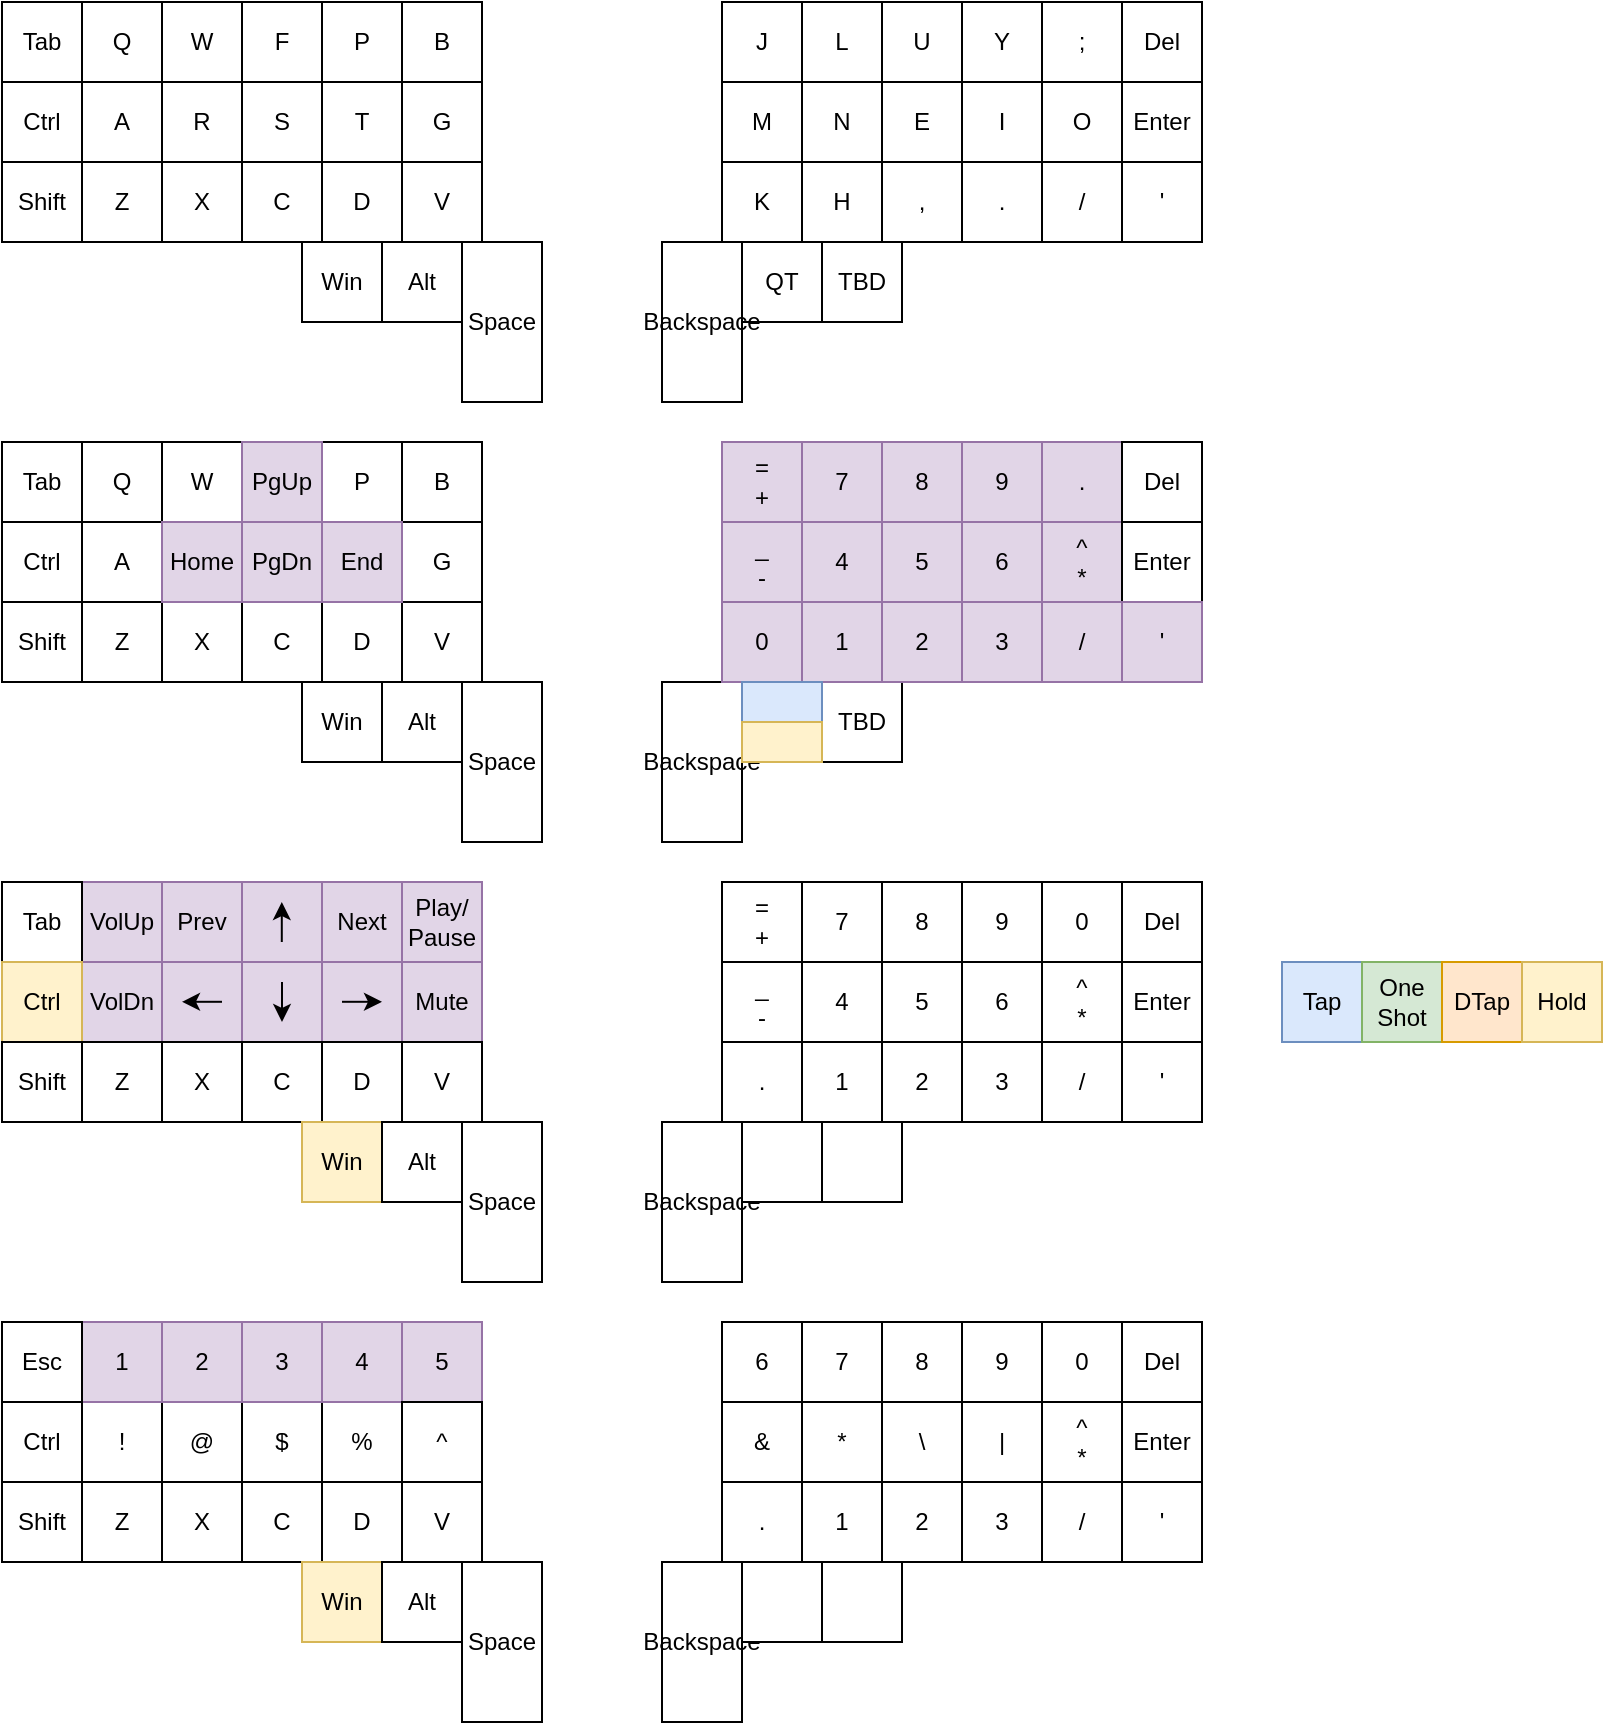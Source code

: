 <mxfile version="22.0.2" type="device">
  <diagram name="第 1 页" id="3o7jmAqb7XPGnIdXW2B9">
    <mxGraphModel dx="986" dy="598" grid="1" gridSize="10" guides="1" tooltips="1" connect="1" arrows="1" fold="1" page="1" pageScale="1" pageWidth="827" pageHeight="1169" math="0" shadow="0">
      <root>
        <mxCell id="0" />
        <mxCell id="1" parent="0" />
        <mxCell id="wLXGLyostEBDccpKSfzg-116" value="" style="rounded=0;whiteSpace=wrap;html=1;fillColor=#e1d5e7;strokeColor=#9673a6;" vertex="1" parent="1">
          <mxGeometry x="160" y="840" width="40" height="40" as="geometry" />
        </mxCell>
        <mxCell id="wLXGLyostEBDccpKSfzg-112" value="" style="rounded=0;whiteSpace=wrap;html=1;fillColor=#e1d5e7;strokeColor=#9673a6;" vertex="1" parent="1">
          <mxGeometry x="200" y="840" width="40" height="40" as="geometry" />
        </mxCell>
        <mxCell id="wLXGLyostEBDccpKSfzg-1" value="W" style="rounded=0;whiteSpace=wrap;html=1;" vertex="1" parent="1">
          <mxGeometry x="160" y="360" width="40" height="40" as="geometry" />
        </mxCell>
        <mxCell id="wLXGLyostEBDccpKSfzg-2" value="F" style="rounded=0;whiteSpace=wrap;html=1;" vertex="1" parent="1">
          <mxGeometry x="200" y="360" width="40" height="40" as="geometry" />
        </mxCell>
        <mxCell id="wLXGLyostEBDccpKSfzg-3" value="P" style="rounded=0;whiteSpace=wrap;html=1;" vertex="1" parent="1">
          <mxGeometry x="240" y="360" width="40" height="40" as="geometry" />
        </mxCell>
        <mxCell id="wLXGLyostEBDccpKSfzg-4" value="B" style="rounded=0;whiteSpace=wrap;html=1;" vertex="1" parent="1">
          <mxGeometry x="280" y="360" width="40" height="40" as="geometry" />
        </mxCell>
        <mxCell id="wLXGLyostEBDccpKSfzg-7" value="R" style="rounded=0;whiteSpace=wrap;html=1;" vertex="1" parent="1">
          <mxGeometry x="160" y="400" width="40" height="40" as="geometry" />
        </mxCell>
        <mxCell id="wLXGLyostEBDccpKSfzg-8" value="S" style="rounded=0;whiteSpace=wrap;html=1;" vertex="1" parent="1">
          <mxGeometry x="200" y="400" width="40" height="40" as="geometry" />
        </mxCell>
        <mxCell id="wLXGLyostEBDccpKSfzg-9" value="T" style="rounded=0;whiteSpace=wrap;html=1;" vertex="1" parent="1">
          <mxGeometry x="240" y="400" width="40" height="40" as="geometry" />
        </mxCell>
        <mxCell id="wLXGLyostEBDccpKSfzg-10" value="G" style="rounded=0;whiteSpace=wrap;html=1;" vertex="1" parent="1">
          <mxGeometry x="280" y="400" width="40" height="40" as="geometry" />
        </mxCell>
        <mxCell id="wLXGLyostEBDccpKSfzg-11" value="X" style="rounded=0;whiteSpace=wrap;html=1;" vertex="1" parent="1">
          <mxGeometry x="160" y="440" width="40" height="40" as="geometry" />
        </mxCell>
        <mxCell id="wLXGLyostEBDccpKSfzg-12" value="C" style="rounded=0;whiteSpace=wrap;html=1;" vertex="1" parent="1">
          <mxGeometry x="200" y="440" width="40" height="40" as="geometry" />
        </mxCell>
        <mxCell id="wLXGLyostEBDccpKSfzg-13" value="D" style="rounded=0;whiteSpace=wrap;html=1;" vertex="1" parent="1">
          <mxGeometry x="240" y="440" width="40" height="40" as="geometry" />
        </mxCell>
        <mxCell id="wLXGLyostEBDccpKSfzg-14" value="V" style="rounded=0;whiteSpace=wrap;html=1;" vertex="1" parent="1">
          <mxGeometry x="280" y="440" width="40" height="40" as="geometry" />
        </mxCell>
        <mxCell id="wLXGLyostEBDccpKSfzg-15" value="Win" style="rounded=0;whiteSpace=wrap;html=1;" vertex="1" parent="1">
          <mxGeometry x="230" y="480" width="40" height="40" as="geometry" />
        </mxCell>
        <mxCell id="wLXGLyostEBDccpKSfzg-16" value="Alt" style="rounded=0;whiteSpace=wrap;html=1;" vertex="1" parent="1">
          <mxGeometry x="270" y="480" width="40" height="40" as="geometry" />
        </mxCell>
        <mxCell id="wLXGLyostEBDccpKSfzg-17" value="Space" style="rounded=0;whiteSpace=wrap;html=1;" vertex="1" parent="1">
          <mxGeometry x="310" y="480" width="40" height="80" as="geometry" />
        </mxCell>
        <mxCell id="wLXGLyostEBDccpKSfzg-42" value="J" style="rounded=0;whiteSpace=wrap;html=1;" vertex="1" parent="1">
          <mxGeometry x="440" y="360" width="40" height="40" as="geometry" />
        </mxCell>
        <mxCell id="wLXGLyostEBDccpKSfzg-43" value="L" style="rounded=0;whiteSpace=wrap;html=1;" vertex="1" parent="1">
          <mxGeometry x="480" y="360" width="40" height="40" as="geometry" />
        </mxCell>
        <mxCell id="wLXGLyostEBDccpKSfzg-44" value="U" style="rounded=0;whiteSpace=wrap;html=1;" vertex="1" parent="1">
          <mxGeometry x="520" y="360" width="40" height="40" as="geometry" />
        </mxCell>
        <mxCell id="wLXGLyostEBDccpKSfzg-45" value="Y" style="rounded=0;whiteSpace=wrap;html=1;" vertex="1" parent="1">
          <mxGeometry x="560" y="360" width="40" height="40" as="geometry" />
        </mxCell>
        <mxCell id="wLXGLyostEBDccpKSfzg-46" value="M" style="rounded=0;whiteSpace=wrap;html=1;" vertex="1" parent="1">
          <mxGeometry x="440" y="400" width="40" height="40" as="geometry" />
        </mxCell>
        <mxCell id="wLXGLyostEBDccpKSfzg-47" value="N" style="rounded=0;whiteSpace=wrap;html=1;" vertex="1" parent="1">
          <mxGeometry x="480" y="400" width="40" height="40" as="geometry" />
        </mxCell>
        <mxCell id="wLXGLyostEBDccpKSfzg-48" value="E" style="rounded=0;whiteSpace=wrap;html=1;" vertex="1" parent="1">
          <mxGeometry x="520" y="400" width="40" height="40" as="geometry" />
        </mxCell>
        <mxCell id="wLXGLyostEBDccpKSfzg-49" value="I" style="rounded=0;whiteSpace=wrap;html=1;" vertex="1" parent="1">
          <mxGeometry x="560" y="400" width="40" height="40" as="geometry" />
        </mxCell>
        <mxCell id="wLXGLyostEBDccpKSfzg-50" value="K" style="rounded=0;whiteSpace=wrap;html=1;" vertex="1" parent="1">
          <mxGeometry x="440" y="440" width="40" height="40" as="geometry" />
        </mxCell>
        <mxCell id="wLXGLyostEBDccpKSfzg-51" value="H" style="rounded=0;whiteSpace=wrap;html=1;" vertex="1" parent="1">
          <mxGeometry x="480" y="440" width="40" height="40" as="geometry" />
        </mxCell>
        <mxCell id="wLXGLyostEBDccpKSfzg-52" value="," style="rounded=0;whiteSpace=wrap;html=1;" vertex="1" parent="1">
          <mxGeometry x="520" y="440" width="40" height="40" as="geometry" />
        </mxCell>
        <mxCell id="wLXGLyostEBDccpKSfzg-53" value="." style="rounded=0;whiteSpace=wrap;html=1;" vertex="1" parent="1">
          <mxGeometry x="560" y="440" width="40" height="40" as="geometry" />
        </mxCell>
        <mxCell id="wLXGLyostEBDccpKSfzg-54" value="QT" style="rounded=0;whiteSpace=wrap;html=1;" vertex="1" parent="1">
          <mxGeometry x="450" y="480" width="40" height="40" as="geometry" />
        </mxCell>
        <mxCell id="wLXGLyostEBDccpKSfzg-55" value="TBD" style="rounded=0;whiteSpace=wrap;html=1;" vertex="1" parent="1">
          <mxGeometry x="490" y="480" width="40" height="40" as="geometry" />
        </mxCell>
        <mxCell id="wLXGLyostEBDccpKSfzg-56" value="Backspace" style="rounded=0;whiteSpace=wrap;html=1;" vertex="1" parent="1">
          <mxGeometry x="410" y="480" width="40" height="80" as="geometry" />
        </mxCell>
        <mxCell id="wLXGLyostEBDccpKSfzg-57" value="Tab" style="rounded=0;whiteSpace=wrap;html=1;" vertex="1" parent="1">
          <mxGeometry x="80" y="360" width="40" height="40" as="geometry" />
        </mxCell>
        <mxCell id="wLXGLyostEBDccpKSfzg-58" value="Q" style="rounded=0;whiteSpace=wrap;html=1;" vertex="1" parent="1">
          <mxGeometry x="120" y="360" width="40" height="40" as="geometry" />
        </mxCell>
        <mxCell id="wLXGLyostEBDccpKSfzg-59" value="Ctrl" style="rounded=0;whiteSpace=wrap;html=1;" vertex="1" parent="1">
          <mxGeometry x="80" y="400" width="40" height="40" as="geometry" />
        </mxCell>
        <mxCell id="wLXGLyostEBDccpKSfzg-60" value="A" style="rounded=0;whiteSpace=wrap;html=1;" vertex="1" parent="1">
          <mxGeometry x="120" y="400" width="40" height="40" as="geometry" />
        </mxCell>
        <mxCell id="wLXGLyostEBDccpKSfzg-61" value="Shift" style="rounded=0;whiteSpace=wrap;html=1;" vertex="1" parent="1">
          <mxGeometry x="80" y="440" width="40" height="40" as="geometry" />
        </mxCell>
        <mxCell id="wLXGLyostEBDccpKSfzg-62" value="Z" style="rounded=0;whiteSpace=wrap;html=1;" vertex="1" parent="1">
          <mxGeometry x="120" y="440" width="40" height="40" as="geometry" />
        </mxCell>
        <mxCell id="wLXGLyostEBDccpKSfzg-63" value=";" style="rounded=0;whiteSpace=wrap;html=1;" vertex="1" parent="1">
          <mxGeometry x="600" y="360" width="40" height="40" as="geometry" />
        </mxCell>
        <mxCell id="wLXGLyostEBDccpKSfzg-64" value="Del" style="rounded=0;whiteSpace=wrap;html=1;" vertex="1" parent="1">
          <mxGeometry x="640" y="360" width="40" height="40" as="geometry" />
        </mxCell>
        <mxCell id="wLXGLyostEBDccpKSfzg-65" value="O" style="rounded=0;whiteSpace=wrap;html=1;" vertex="1" parent="1">
          <mxGeometry x="600" y="400" width="40" height="40" as="geometry" />
        </mxCell>
        <mxCell id="wLXGLyostEBDccpKSfzg-66" value="Enter" style="rounded=0;whiteSpace=wrap;html=1;" vertex="1" parent="1">
          <mxGeometry x="640" y="400" width="40" height="40" as="geometry" />
        </mxCell>
        <mxCell id="wLXGLyostEBDccpKSfzg-67" value="/" style="rounded=0;whiteSpace=wrap;html=1;" vertex="1" parent="1">
          <mxGeometry x="600" y="440" width="40" height="40" as="geometry" />
        </mxCell>
        <mxCell id="wLXGLyostEBDccpKSfzg-68" value="&#39;" style="rounded=0;whiteSpace=wrap;html=1;" vertex="1" parent="1">
          <mxGeometry x="640" y="440" width="40" height="40" as="geometry" />
        </mxCell>
        <mxCell id="wLXGLyostEBDccpKSfzg-69" value="W" style="rounded=0;whiteSpace=wrap;html=1;" vertex="1" parent="1">
          <mxGeometry x="160" y="580" width="40" height="40" as="geometry" />
        </mxCell>
        <mxCell id="wLXGLyostEBDccpKSfzg-70" value="A" style="rounded=0;whiteSpace=wrap;html=1;" vertex="1" parent="1">
          <mxGeometry x="120" y="620" width="40" height="40" as="geometry" />
        </mxCell>
        <mxCell id="wLXGLyostEBDccpKSfzg-71" value="P" style="rounded=0;whiteSpace=wrap;html=1;" vertex="1" parent="1">
          <mxGeometry x="240" y="580" width="40" height="40" as="geometry" />
        </mxCell>
        <mxCell id="wLXGLyostEBDccpKSfzg-72" value="B" style="rounded=0;whiteSpace=wrap;html=1;" vertex="1" parent="1">
          <mxGeometry x="280" y="580" width="40" height="40" as="geometry" />
        </mxCell>
        <mxCell id="wLXGLyostEBDccpKSfzg-74" value="" style="rounded=0;whiteSpace=wrap;html=1;fillColor=#e1d5e7;strokeColor=#9673a6;" vertex="1" parent="1">
          <mxGeometry x="200" y="800" width="40" height="40" as="geometry" />
        </mxCell>
        <mxCell id="wLXGLyostEBDccpKSfzg-75" value="" style="rounded=0;whiteSpace=wrap;html=1;fillColor=#e1d5e7;strokeColor=#9673a6;" vertex="1" parent="1">
          <mxGeometry x="240" y="840" width="40" height="40" as="geometry" />
        </mxCell>
        <mxCell id="wLXGLyostEBDccpKSfzg-76" value="G" style="rounded=0;whiteSpace=wrap;html=1;" vertex="1" parent="1">
          <mxGeometry x="280" y="620" width="40" height="40" as="geometry" />
        </mxCell>
        <mxCell id="wLXGLyostEBDccpKSfzg-77" value="X" style="rounded=0;whiteSpace=wrap;html=1;" vertex="1" parent="1">
          <mxGeometry x="160" y="660" width="40" height="40" as="geometry" />
        </mxCell>
        <mxCell id="wLXGLyostEBDccpKSfzg-78" value="C" style="rounded=0;whiteSpace=wrap;html=1;" vertex="1" parent="1">
          <mxGeometry x="200" y="660" width="40" height="40" as="geometry" />
        </mxCell>
        <mxCell id="wLXGLyostEBDccpKSfzg-79" value="D" style="rounded=0;whiteSpace=wrap;html=1;" vertex="1" parent="1">
          <mxGeometry x="240" y="660" width="40" height="40" as="geometry" />
        </mxCell>
        <mxCell id="wLXGLyostEBDccpKSfzg-80" value="V" style="rounded=0;whiteSpace=wrap;html=1;" vertex="1" parent="1">
          <mxGeometry x="280" y="660" width="40" height="40" as="geometry" />
        </mxCell>
        <mxCell id="wLXGLyostEBDccpKSfzg-81" value="Win" style="rounded=0;whiteSpace=wrap;html=1;" vertex="1" parent="1">
          <mxGeometry x="230" y="700" width="40" height="40" as="geometry" />
        </mxCell>
        <mxCell id="wLXGLyostEBDccpKSfzg-82" value="Alt" style="rounded=0;whiteSpace=wrap;html=1;" vertex="1" parent="1">
          <mxGeometry x="270" y="700" width="40" height="40" as="geometry" />
        </mxCell>
        <mxCell id="wLXGLyostEBDccpKSfzg-83" value="Space" style="rounded=0;whiteSpace=wrap;html=1;" vertex="1" parent="1">
          <mxGeometry x="310" y="700" width="40" height="80" as="geometry" />
        </mxCell>
        <mxCell id="wLXGLyostEBDccpKSfzg-87" value="=&lt;br&gt;+" style="rounded=0;whiteSpace=wrap;html=1;fillColor=#e1d5e7;strokeColor=#9673a6;" vertex="1" parent="1">
          <mxGeometry x="440" y="580" width="40" height="40" as="geometry" />
        </mxCell>
        <mxCell id="wLXGLyostEBDccpKSfzg-91" value="_&lt;br&gt;-" style="rounded=0;whiteSpace=wrap;html=1;fillColor=#e1d5e7;strokeColor=#9673a6;" vertex="1" parent="1">
          <mxGeometry x="440" y="620" width="40" height="40" as="geometry" />
        </mxCell>
        <mxCell id="wLXGLyostEBDccpKSfzg-95" value="." style="rounded=0;whiteSpace=wrap;html=1;fillColor=#e1d5e7;strokeColor=#9673a6;" vertex="1" parent="1">
          <mxGeometry x="600" y="580" width="40" height="40" as="geometry" />
        </mxCell>
        <mxCell id="wLXGLyostEBDccpKSfzg-97" value="TBD" style="rounded=0;whiteSpace=wrap;html=1;" vertex="1" parent="1">
          <mxGeometry x="490" y="700" width="40" height="40" as="geometry" />
        </mxCell>
        <mxCell id="wLXGLyostEBDccpKSfzg-98" value="Backspace" style="rounded=0;whiteSpace=wrap;html=1;" vertex="1" parent="1">
          <mxGeometry x="410" y="700" width="40" height="80" as="geometry" />
        </mxCell>
        <mxCell id="wLXGLyostEBDccpKSfzg-99" value="Tab" style="rounded=0;whiteSpace=wrap;html=1;" vertex="1" parent="1">
          <mxGeometry x="80" y="580" width="40" height="40" as="geometry" />
        </mxCell>
        <mxCell id="wLXGLyostEBDccpKSfzg-100" value="Q" style="rounded=0;whiteSpace=wrap;html=1;" vertex="1" parent="1">
          <mxGeometry x="120" y="580" width="40" height="40" as="geometry" />
        </mxCell>
        <mxCell id="wLXGLyostEBDccpKSfzg-101" value="Ctrl" style="rounded=0;whiteSpace=wrap;html=1;" vertex="1" parent="1">
          <mxGeometry x="80" y="620" width="40" height="40" as="geometry" />
        </mxCell>
        <mxCell id="wLXGLyostEBDccpKSfzg-103" value="Shift" style="rounded=0;whiteSpace=wrap;html=1;" vertex="1" parent="1">
          <mxGeometry x="80" y="660" width="40" height="40" as="geometry" />
        </mxCell>
        <mxCell id="wLXGLyostEBDccpKSfzg-104" value="Z" style="rounded=0;whiteSpace=wrap;html=1;" vertex="1" parent="1">
          <mxGeometry x="120" y="660" width="40" height="40" as="geometry" />
        </mxCell>
        <mxCell id="wLXGLyostEBDccpKSfzg-105" value="0" style="rounded=0;whiteSpace=wrap;html=1;fillColor=#e1d5e7;strokeColor=#9673a6;" vertex="1" parent="1">
          <mxGeometry x="440" y="660" width="40" height="40" as="geometry" />
        </mxCell>
        <mxCell id="wLXGLyostEBDccpKSfzg-106" value="Del" style="rounded=0;whiteSpace=wrap;html=1;" vertex="1" parent="1">
          <mxGeometry x="640" y="580" width="40" height="40" as="geometry" />
        </mxCell>
        <mxCell id="wLXGLyostEBDccpKSfzg-107" value="^&lt;br&gt;*" style="rounded=0;whiteSpace=wrap;html=1;fillColor=#e1d5e7;strokeColor=#9673a6;" vertex="1" parent="1">
          <mxGeometry x="600" y="620" width="40" height="40" as="geometry" />
        </mxCell>
        <mxCell id="wLXGLyostEBDccpKSfzg-108" value="Enter" style="rounded=0;whiteSpace=wrap;html=1;" vertex="1" parent="1">
          <mxGeometry x="640" y="620" width="40" height="40" as="geometry" />
        </mxCell>
        <mxCell id="wLXGLyostEBDccpKSfzg-109" value="/" style="rounded=0;whiteSpace=wrap;html=1;fillColor=#e1d5e7;strokeColor=#9673a6;" vertex="1" parent="1">
          <mxGeometry x="600" y="660" width="40" height="40" as="geometry" />
        </mxCell>
        <mxCell id="wLXGLyostEBDccpKSfzg-110" value="&#39;" style="rounded=0;whiteSpace=wrap;html=1;fillColor=#e1d5e7;strokeColor=#9673a6;" vertex="1" parent="1">
          <mxGeometry x="640" y="660" width="40" height="40" as="geometry" />
        </mxCell>
        <mxCell id="wLXGLyostEBDccpKSfzg-111" value="" style="endArrow=classic;html=1;rounded=0;" edge="1" parent="1">
          <mxGeometry width="50" height="50" relative="1" as="geometry">
            <mxPoint x="220" y="850" as="sourcePoint" />
            <mxPoint x="220" y="870" as="targetPoint" />
          </mxGeometry>
        </mxCell>
        <mxCell id="wLXGLyostEBDccpKSfzg-113" value="" style="endArrow=classic;html=1;rounded=0;" edge="1" parent="1">
          <mxGeometry width="50" height="50" relative="1" as="geometry">
            <mxPoint x="219.9" y="830" as="sourcePoint" />
            <mxPoint x="219.9" y="810" as="targetPoint" />
          </mxGeometry>
        </mxCell>
        <mxCell id="wLXGLyostEBDccpKSfzg-115" value="" style="endArrow=classic;html=1;rounded=0;" edge="1" parent="1">
          <mxGeometry width="50" height="50" relative="1" as="geometry">
            <mxPoint x="250" y="859.9" as="sourcePoint" />
            <mxPoint x="270" y="859.9" as="targetPoint" />
          </mxGeometry>
        </mxCell>
        <mxCell id="wLXGLyostEBDccpKSfzg-117" value="" style="endArrow=classic;html=1;rounded=0;" edge="1" parent="1">
          <mxGeometry width="50" height="50" relative="1" as="geometry">
            <mxPoint x="190" y="859.9" as="sourcePoint" />
            <mxPoint x="170" y="859.9" as="targetPoint" />
          </mxGeometry>
        </mxCell>
        <mxCell id="wLXGLyostEBDccpKSfzg-118" value="Home" style="rounded=0;whiteSpace=wrap;html=1;fillColor=#e1d5e7;strokeColor=#9673a6;" vertex="1" parent="1">
          <mxGeometry x="160" y="620" width="40" height="40" as="geometry" />
        </mxCell>
        <mxCell id="wLXGLyostEBDccpKSfzg-119" value="PgDn" style="rounded=0;whiteSpace=wrap;html=1;fillColor=#e1d5e7;strokeColor=#9673a6;" vertex="1" parent="1">
          <mxGeometry x="200" y="620" width="40" height="40" as="geometry" />
        </mxCell>
        <mxCell id="wLXGLyostEBDccpKSfzg-120" value="PgUp" style="rounded=0;whiteSpace=wrap;html=1;fillColor=#e1d5e7;strokeColor=#9673a6;" vertex="1" parent="1">
          <mxGeometry x="200" y="580" width="40" height="40" as="geometry" />
        </mxCell>
        <mxCell id="wLXGLyostEBDccpKSfzg-121" value="End" style="rounded=0;whiteSpace=wrap;html=1;fillColor=#e1d5e7;strokeColor=#9673a6;" vertex="1" parent="1">
          <mxGeometry x="240" y="620" width="40" height="40" as="geometry" />
        </mxCell>
        <mxCell id="wLXGLyostEBDccpKSfzg-122" value="Prev" style="rounded=0;whiteSpace=wrap;html=1;fillColor=#e1d5e7;strokeColor=#9673a6;" vertex="1" parent="1">
          <mxGeometry x="160" y="800" width="40" height="40" as="geometry" />
        </mxCell>
        <mxCell id="wLXGLyostEBDccpKSfzg-123" value="VolDn" style="rounded=0;whiteSpace=wrap;html=1;fillColor=#e1d5e7;strokeColor=#9673a6;" vertex="1" parent="1">
          <mxGeometry x="120" y="840" width="40" height="40" as="geometry" />
        </mxCell>
        <mxCell id="wLXGLyostEBDccpKSfzg-124" value="VolUp" style="rounded=0;whiteSpace=wrap;html=1;fillColor=#e1d5e7;strokeColor=#9673a6;" vertex="1" parent="1">
          <mxGeometry x="120" y="800" width="40" height="40" as="geometry" />
        </mxCell>
        <mxCell id="wLXGLyostEBDccpKSfzg-125" value="Next" style="rounded=0;whiteSpace=wrap;html=1;fillColor=#e1d5e7;strokeColor=#9673a6;" vertex="1" parent="1">
          <mxGeometry x="240" y="800" width="40" height="40" as="geometry" />
        </mxCell>
        <mxCell id="wLXGLyostEBDccpKSfzg-126" value="7" style="rounded=0;whiteSpace=wrap;html=1;fillColor=#e1d5e7;strokeColor=#9673a6;" vertex="1" parent="1">
          <mxGeometry x="480" y="580" width="40" height="40" as="geometry" />
        </mxCell>
        <mxCell id="wLXGLyostEBDccpKSfzg-127" value="8" style="rounded=0;whiteSpace=wrap;html=1;fillColor=#e1d5e7;strokeColor=#9673a6;" vertex="1" parent="1">
          <mxGeometry x="520" y="580" width="40" height="40" as="geometry" />
        </mxCell>
        <mxCell id="wLXGLyostEBDccpKSfzg-128" value="9" style="rounded=0;whiteSpace=wrap;html=1;fillColor=#e1d5e7;strokeColor=#9673a6;" vertex="1" parent="1">
          <mxGeometry x="560" y="580" width="40" height="40" as="geometry" />
        </mxCell>
        <mxCell id="wLXGLyostEBDccpKSfzg-129" value="4" style="rounded=0;whiteSpace=wrap;html=1;fillColor=#e1d5e7;strokeColor=#9673a6;" vertex="1" parent="1">
          <mxGeometry x="480" y="620" width="40" height="40" as="geometry" />
        </mxCell>
        <mxCell id="wLXGLyostEBDccpKSfzg-130" value="5" style="rounded=0;whiteSpace=wrap;html=1;fillColor=#e1d5e7;strokeColor=#9673a6;" vertex="1" parent="1">
          <mxGeometry x="520" y="620" width="40" height="40" as="geometry" />
        </mxCell>
        <mxCell id="wLXGLyostEBDccpKSfzg-131" value="6" style="rounded=0;whiteSpace=wrap;html=1;fillColor=#e1d5e7;strokeColor=#9673a6;" vertex="1" parent="1">
          <mxGeometry x="560" y="620" width="40" height="40" as="geometry" />
        </mxCell>
        <mxCell id="wLXGLyostEBDccpKSfzg-132" value="1" style="rounded=0;whiteSpace=wrap;html=1;fillColor=#e1d5e7;strokeColor=#9673a6;" vertex="1" parent="1">
          <mxGeometry x="480" y="660" width="40" height="40" as="geometry" />
        </mxCell>
        <mxCell id="wLXGLyostEBDccpKSfzg-133" value="2" style="rounded=0;whiteSpace=wrap;html=1;fillColor=#e1d5e7;strokeColor=#9673a6;" vertex="1" parent="1">
          <mxGeometry x="520" y="660" width="40" height="40" as="geometry" />
        </mxCell>
        <mxCell id="wLXGLyostEBDccpKSfzg-134" value="3" style="rounded=0;whiteSpace=wrap;html=1;fillColor=#e1d5e7;strokeColor=#9673a6;" vertex="1" parent="1">
          <mxGeometry x="560" y="660" width="40" height="40" as="geometry" />
        </mxCell>
        <mxCell id="wLXGLyostEBDccpKSfzg-144" value="" style="rounded=0;whiteSpace=wrap;html=1;fillColor=#dae8fc;strokeColor=#6c8ebf;" vertex="1" parent="1">
          <mxGeometry x="450" y="700" width="40" height="20" as="geometry" />
        </mxCell>
        <mxCell id="wLXGLyostEBDccpKSfzg-145" value="" style="rounded=0;whiteSpace=wrap;html=1;fillColor=#fff2cc;strokeColor=#d6b656;" vertex="1" parent="1">
          <mxGeometry x="450" y="720" width="40" height="20" as="geometry" />
        </mxCell>
        <mxCell id="wLXGLyostEBDccpKSfzg-146" value="Tap" style="rounded=0;whiteSpace=wrap;html=1;fillColor=#dae8fc;strokeColor=#6c8ebf;" vertex="1" parent="1">
          <mxGeometry x="720" y="840" width="40" height="40" as="geometry" />
        </mxCell>
        <mxCell id="wLXGLyostEBDccpKSfzg-147" value="One&lt;br&gt;Shot" style="rounded=0;whiteSpace=wrap;html=1;fillColor=#d5e8d4;strokeColor=#82b366;" vertex="1" parent="1">
          <mxGeometry x="760" y="840" width="40" height="40" as="geometry" />
        </mxCell>
        <mxCell id="wLXGLyostEBDccpKSfzg-148" value="DTap" style="rounded=0;whiteSpace=wrap;html=1;fillColor=#ffe6cc;strokeColor=#d79b00;" vertex="1" parent="1">
          <mxGeometry x="800" y="840" width="40" height="40" as="geometry" />
        </mxCell>
        <mxCell id="wLXGLyostEBDccpKSfzg-149" value="Hold" style="rounded=0;whiteSpace=wrap;html=1;fillColor=#fff2cc;strokeColor=#d6b656;" vertex="1" parent="1">
          <mxGeometry x="840" y="840" width="40" height="40" as="geometry" />
        </mxCell>
        <mxCell id="wLXGLyostEBDccpKSfzg-200" value="Play/&lt;br&gt;Pause" style="rounded=0;whiteSpace=wrap;html=1;fillColor=#e1d5e7;strokeColor=#9673a6;" vertex="1" parent="1">
          <mxGeometry x="280" y="800" width="40" height="40" as="geometry" />
        </mxCell>
        <mxCell id="wLXGLyostEBDccpKSfzg-201" value="Mute" style="rounded=0;whiteSpace=wrap;html=1;fillColor=#e1d5e7;strokeColor=#9673a6;" vertex="1" parent="1">
          <mxGeometry x="280" y="840" width="40" height="40" as="geometry" />
        </mxCell>
        <mxCell id="wLXGLyostEBDccpKSfzg-202" value="X" style="rounded=0;whiteSpace=wrap;html=1;" vertex="1" parent="1">
          <mxGeometry x="160" y="880" width="40" height="40" as="geometry" />
        </mxCell>
        <mxCell id="wLXGLyostEBDccpKSfzg-203" value="C" style="rounded=0;whiteSpace=wrap;html=1;" vertex="1" parent="1">
          <mxGeometry x="200" y="880" width="40" height="40" as="geometry" />
        </mxCell>
        <mxCell id="wLXGLyostEBDccpKSfzg-204" value="D" style="rounded=0;whiteSpace=wrap;html=1;" vertex="1" parent="1">
          <mxGeometry x="240" y="880" width="40" height="40" as="geometry" />
        </mxCell>
        <mxCell id="wLXGLyostEBDccpKSfzg-205" value="V" style="rounded=0;whiteSpace=wrap;html=1;" vertex="1" parent="1">
          <mxGeometry x="280" y="880" width="40" height="40" as="geometry" />
        </mxCell>
        <mxCell id="wLXGLyostEBDccpKSfzg-206" value="Win" style="rounded=0;whiteSpace=wrap;html=1;fillColor=#fff2cc;strokeColor=#d6b656;" vertex="1" parent="1">
          <mxGeometry x="230" y="920" width="40" height="40" as="geometry" />
        </mxCell>
        <mxCell id="wLXGLyostEBDccpKSfzg-207" value="Alt" style="rounded=0;whiteSpace=wrap;html=1;" vertex="1" parent="1">
          <mxGeometry x="270" y="920" width="40" height="40" as="geometry" />
        </mxCell>
        <mxCell id="wLXGLyostEBDccpKSfzg-208" value="Space" style="rounded=0;whiteSpace=wrap;html=1;" vertex="1" parent="1">
          <mxGeometry x="310" y="920" width="40" height="80" as="geometry" />
        </mxCell>
        <mxCell id="wLXGLyostEBDccpKSfzg-209" value="=&lt;br&gt;+" style="rounded=0;whiteSpace=wrap;html=1;" vertex="1" parent="1">
          <mxGeometry x="440" y="800" width="40" height="40" as="geometry" />
        </mxCell>
        <mxCell id="wLXGLyostEBDccpKSfzg-210" value="_&lt;br&gt;-" style="rounded=0;whiteSpace=wrap;html=1;" vertex="1" parent="1">
          <mxGeometry x="440" y="840" width="40" height="40" as="geometry" />
        </mxCell>
        <mxCell id="wLXGLyostEBDccpKSfzg-211" value="." style="rounded=0;whiteSpace=wrap;html=1;" vertex="1" parent="1">
          <mxGeometry x="440" y="880" width="40" height="40" as="geometry" />
        </mxCell>
        <mxCell id="wLXGLyostEBDccpKSfzg-212" value="" style="rounded=0;whiteSpace=wrap;html=1;" vertex="1" parent="1">
          <mxGeometry x="490" y="920" width="40" height="40" as="geometry" />
        </mxCell>
        <mxCell id="wLXGLyostEBDccpKSfzg-213" value="Backspace" style="rounded=0;whiteSpace=wrap;html=1;" vertex="1" parent="1">
          <mxGeometry x="410" y="920" width="40" height="80" as="geometry" />
        </mxCell>
        <mxCell id="wLXGLyostEBDccpKSfzg-214" value="Tab" style="rounded=0;whiteSpace=wrap;html=1;" vertex="1" parent="1">
          <mxGeometry x="80" y="800" width="40" height="40" as="geometry" />
        </mxCell>
        <mxCell id="wLXGLyostEBDccpKSfzg-216" value="Ctrl" style="rounded=0;whiteSpace=wrap;html=1;fillColor=#fff2cc;strokeColor=#d6b656;" vertex="1" parent="1">
          <mxGeometry x="80" y="840" width="40" height="40" as="geometry" />
        </mxCell>
        <mxCell id="wLXGLyostEBDccpKSfzg-217" value="Shift" style="rounded=0;whiteSpace=wrap;html=1;" vertex="1" parent="1">
          <mxGeometry x="80" y="880" width="40" height="40" as="geometry" />
        </mxCell>
        <mxCell id="wLXGLyostEBDccpKSfzg-218" value="Z" style="rounded=0;whiteSpace=wrap;html=1;" vertex="1" parent="1">
          <mxGeometry x="120" y="880" width="40" height="40" as="geometry" />
        </mxCell>
        <mxCell id="wLXGLyostEBDccpKSfzg-219" value="0" style="rounded=0;whiteSpace=wrap;html=1;" vertex="1" parent="1">
          <mxGeometry x="600" y="800" width="40" height="40" as="geometry" />
        </mxCell>
        <mxCell id="wLXGLyostEBDccpKSfzg-220" value="Del" style="rounded=0;whiteSpace=wrap;html=1;" vertex="1" parent="1">
          <mxGeometry x="640" y="800" width="40" height="40" as="geometry" />
        </mxCell>
        <mxCell id="wLXGLyostEBDccpKSfzg-221" value="^&lt;br&gt;*" style="rounded=0;whiteSpace=wrap;html=1;" vertex="1" parent="1">
          <mxGeometry x="600" y="840" width="40" height="40" as="geometry" />
        </mxCell>
        <mxCell id="wLXGLyostEBDccpKSfzg-222" value="Enter" style="rounded=0;whiteSpace=wrap;html=1;" vertex="1" parent="1">
          <mxGeometry x="640" y="840" width="40" height="40" as="geometry" />
        </mxCell>
        <mxCell id="wLXGLyostEBDccpKSfzg-223" value="/" style="rounded=0;whiteSpace=wrap;html=1;" vertex="1" parent="1">
          <mxGeometry x="600" y="880" width="40" height="40" as="geometry" />
        </mxCell>
        <mxCell id="wLXGLyostEBDccpKSfzg-224" value="&#39;" style="rounded=0;whiteSpace=wrap;html=1;" vertex="1" parent="1">
          <mxGeometry x="640" y="880" width="40" height="40" as="geometry" />
        </mxCell>
        <mxCell id="wLXGLyostEBDccpKSfzg-229" value="7" style="rounded=0;whiteSpace=wrap;html=1;" vertex="1" parent="1">
          <mxGeometry x="480" y="800" width="40" height="40" as="geometry" />
        </mxCell>
        <mxCell id="wLXGLyostEBDccpKSfzg-230" value="8" style="rounded=0;whiteSpace=wrap;html=1;" vertex="1" parent="1">
          <mxGeometry x="520" y="800" width="40" height="40" as="geometry" />
        </mxCell>
        <mxCell id="wLXGLyostEBDccpKSfzg-231" value="9" style="rounded=0;whiteSpace=wrap;html=1;" vertex="1" parent="1">
          <mxGeometry x="560" y="800" width="40" height="40" as="geometry" />
        </mxCell>
        <mxCell id="wLXGLyostEBDccpKSfzg-232" value="4" style="rounded=0;whiteSpace=wrap;html=1;" vertex="1" parent="1">
          <mxGeometry x="480" y="840" width="40" height="40" as="geometry" />
        </mxCell>
        <mxCell id="wLXGLyostEBDccpKSfzg-233" value="5" style="rounded=0;whiteSpace=wrap;html=1;" vertex="1" parent="1">
          <mxGeometry x="520" y="840" width="40" height="40" as="geometry" />
        </mxCell>
        <mxCell id="wLXGLyostEBDccpKSfzg-234" value="6" style="rounded=0;whiteSpace=wrap;html=1;" vertex="1" parent="1">
          <mxGeometry x="560" y="840" width="40" height="40" as="geometry" />
        </mxCell>
        <mxCell id="wLXGLyostEBDccpKSfzg-235" value="1" style="rounded=0;whiteSpace=wrap;html=1;" vertex="1" parent="1">
          <mxGeometry x="480" y="880" width="40" height="40" as="geometry" />
        </mxCell>
        <mxCell id="wLXGLyostEBDccpKSfzg-236" value="2" style="rounded=0;whiteSpace=wrap;html=1;" vertex="1" parent="1">
          <mxGeometry x="520" y="880" width="40" height="40" as="geometry" />
        </mxCell>
        <mxCell id="wLXGLyostEBDccpKSfzg-237" value="3" style="rounded=0;whiteSpace=wrap;html=1;" vertex="1" parent="1">
          <mxGeometry x="560" y="880" width="40" height="40" as="geometry" />
        </mxCell>
        <mxCell id="wLXGLyostEBDccpKSfzg-240" value="" style="rounded=0;whiteSpace=wrap;html=1;" vertex="1" parent="1">
          <mxGeometry x="450" y="920" width="40" height="40" as="geometry" />
        </mxCell>
        <mxCell id="wLXGLyostEBDccpKSfzg-241" value="@" style="rounded=0;whiteSpace=wrap;html=1;" vertex="1" parent="1">
          <mxGeometry x="160" y="1060" width="40" height="40" as="geometry" />
        </mxCell>
        <mxCell id="wLXGLyostEBDccpKSfzg-242" value="$" style="rounded=0;whiteSpace=wrap;html=1;" vertex="1" parent="1">
          <mxGeometry x="200" y="1060" width="40" height="40" as="geometry" />
        </mxCell>
        <mxCell id="wLXGLyostEBDccpKSfzg-243" value="3" style="rounded=0;whiteSpace=wrap;html=1;fillColor=#e1d5e7;strokeColor=#9673a6;" vertex="1" parent="1">
          <mxGeometry x="200" y="1020" width="40" height="40" as="geometry" />
        </mxCell>
        <mxCell id="wLXGLyostEBDccpKSfzg-244" value="%" style="rounded=0;whiteSpace=wrap;html=1;" vertex="1" parent="1">
          <mxGeometry x="240" y="1060" width="40" height="40" as="geometry" />
        </mxCell>
        <mxCell id="wLXGLyostEBDccpKSfzg-249" value="2" style="rounded=0;whiteSpace=wrap;html=1;fillColor=#e1d5e7;strokeColor=#9673a6;" vertex="1" parent="1">
          <mxGeometry x="160" y="1020" width="40" height="40" as="geometry" />
        </mxCell>
        <mxCell id="wLXGLyostEBDccpKSfzg-250" value="!" style="rounded=0;whiteSpace=wrap;html=1;" vertex="1" parent="1">
          <mxGeometry x="120" y="1060" width="40" height="40" as="geometry" />
        </mxCell>
        <mxCell id="wLXGLyostEBDccpKSfzg-251" value="1" style="rounded=0;whiteSpace=wrap;html=1;fillColor=#e1d5e7;strokeColor=#9673a6;" vertex="1" parent="1">
          <mxGeometry x="120" y="1020" width="40" height="40" as="geometry" />
        </mxCell>
        <mxCell id="wLXGLyostEBDccpKSfzg-252" value="4" style="rounded=0;whiteSpace=wrap;html=1;fillColor=#e1d5e7;strokeColor=#9673a6;" vertex="1" parent="1">
          <mxGeometry x="240" y="1020" width="40" height="40" as="geometry" />
        </mxCell>
        <mxCell id="wLXGLyostEBDccpKSfzg-253" value="5" style="rounded=0;whiteSpace=wrap;html=1;fillColor=#e1d5e7;strokeColor=#9673a6;" vertex="1" parent="1">
          <mxGeometry x="280" y="1020" width="40" height="40" as="geometry" />
        </mxCell>
        <mxCell id="wLXGLyostEBDccpKSfzg-254" value="^" style="rounded=0;whiteSpace=wrap;html=1;" vertex="1" parent="1">
          <mxGeometry x="280" y="1060" width="40" height="40" as="geometry" />
        </mxCell>
        <mxCell id="wLXGLyostEBDccpKSfzg-255" value="X" style="rounded=0;whiteSpace=wrap;html=1;" vertex="1" parent="1">
          <mxGeometry x="160" y="1100" width="40" height="40" as="geometry" />
        </mxCell>
        <mxCell id="wLXGLyostEBDccpKSfzg-256" value="C" style="rounded=0;whiteSpace=wrap;html=1;" vertex="1" parent="1">
          <mxGeometry x="200" y="1100" width="40" height="40" as="geometry" />
        </mxCell>
        <mxCell id="wLXGLyostEBDccpKSfzg-257" value="D" style="rounded=0;whiteSpace=wrap;html=1;" vertex="1" parent="1">
          <mxGeometry x="240" y="1100" width="40" height="40" as="geometry" />
        </mxCell>
        <mxCell id="wLXGLyostEBDccpKSfzg-258" value="V" style="rounded=0;whiteSpace=wrap;html=1;" vertex="1" parent="1">
          <mxGeometry x="280" y="1100" width="40" height="40" as="geometry" />
        </mxCell>
        <mxCell id="wLXGLyostEBDccpKSfzg-259" value="Win" style="rounded=0;whiteSpace=wrap;html=1;fillColor=#fff2cc;strokeColor=#d6b656;" vertex="1" parent="1">
          <mxGeometry x="230" y="1140" width="40" height="40" as="geometry" />
        </mxCell>
        <mxCell id="wLXGLyostEBDccpKSfzg-260" value="Alt" style="rounded=0;whiteSpace=wrap;html=1;" vertex="1" parent="1">
          <mxGeometry x="270" y="1140" width="40" height="40" as="geometry" />
        </mxCell>
        <mxCell id="wLXGLyostEBDccpKSfzg-261" value="Space" style="rounded=0;whiteSpace=wrap;html=1;" vertex="1" parent="1">
          <mxGeometry x="310" y="1140" width="40" height="80" as="geometry" />
        </mxCell>
        <mxCell id="wLXGLyostEBDccpKSfzg-262" value="6" style="rounded=0;whiteSpace=wrap;html=1;" vertex="1" parent="1">
          <mxGeometry x="440" y="1020" width="40" height="40" as="geometry" />
        </mxCell>
        <mxCell id="wLXGLyostEBDccpKSfzg-263" value="&amp;amp;" style="rounded=0;whiteSpace=wrap;html=1;" vertex="1" parent="1">
          <mxGeometry x="440" y="1060" width="40" height="40" as="geometry" />
        </mxCell>
        <mxCell id="wLXGLyostEBDccpKSfzg-264" value="." style="rounded=0;whiteSpace=wrap;html=1;" vertex="1" parent="1">
          <mxGeometry x="440" y="1100" width="40" height="40" as="geometry" />
        </mxCell>
        <mxCell id="wLXGLyostEBDccpKSfzg-265" value="" style="rounded=0;whiteSpace=wrap;html=1;" vertex="1" parent="1">
          <mxGeometry x="490" y="1140" width="40" height="40" as="geometry" />
        </mxCell>
        <mxCell id="wLXGLyostEBDccpKSfzg-266" value="Backspace" style="rounded=0;whiteSpace=wrap;html=1;" vertex="1" parent="1">
          <mxGeometry x="410" y="1140" width="40" height="80" as="geometry" />
        </mxCell>
        <mxCell id="wLXGLyostEBDccpKSfzg-267" value="Esc" style="rounded=0;whiteSpace=wrap;html=1;" vertex="1" parent="1">
          <mxGeometry x="80" y="1020" width="40" height="40" as="geometry" />
        </mxCell>
        <mxCell id="wLXGLyostEBDccpKSfzg-268" value="Ctrl" style="rounded=0;whiteSpace=wrap;html=1;" vertex="1" parent="1">
          <mxGeometry x="80" y="1060" width="40" height="40" as="geometry" />
        </mxCell>
        <mxCell id="wLXGLyostEBDccpKSfzg-269" value="Shift" style="rounded=0;whiteSpace=wrap;html=1;" vertex="1" parent="1">
          <mxGeometry x="80" y="1100" width="40" height="40" as="geometry" />
        </mxCell>
        <mxCell id="wLXGLyostEBDccpKSfzg-270" value="Z" style="rounded=0;whiteSpace=wrap;html=1;" vertex="1" parent="1">
          <mxGeometry x="120" y="1100" width="40" height="40" as="geometry" />
        </mxCell>
        <mxCell id="wLXGLyostEBDccpKSfzg-271" value="0" style="rounded=0;whiteSpace=wrap;html=1;" vertex="1" parent="1">
          <mxGeometry x="600" y="1020" width="40" height="40" as="geometry" />
        </mxCell>
        <mxCell id="wLXGLyostEBDccpKSfzg-272" value="Del" style="rounded=0;whiteSpace=wrap;html=1;" vertex="1" parent="1">
          <mxGeometry x="640" y="1020" width="40" height="40" as="geometry" />
        </mxCell>
        <mxCell id="wLXGLyostEBDccpKSfzg-273" value="^&lt;br&gt;*" style="rounded=0;whiteSpace=wrap;html=1;" vertex="1" parent="1">
          <mxGeometry x="600" y="1060" width="40" height="40" as="geometry" />
        </mxCell>
        <mxCell id="wLXGLyostEBDccpKSfzg-274" value="Enter" style="rounded=0;whiteSpace=wrap;html=1;" vertex="1" parent="1">
          <mxGeometry x="640" y="1060" width="40" height="40" as="geometry" />
        </mxCell>
        <mxCell id="wLXGLyostEBDccpKSfzg-275" value="/" style="rounded=0;whiteSpace=wrap;html=1;" vertex="1" parent="1">
          <mxGeometry x="600" y="1100" width="40" height="40" as="geometry" />
        </mxCell>
        <mxCell id="wLXGLyostEBDccpKSfzg-276" value="&#39;" style="rounded=0;whiteSpace=wrap;html=1;" vertex="1" parent="1">
          <mxGeometry x="640" y="1100" width="40" height="40" as="geometry" />
        </mxCell>
        <mxCell id="wLXGLyostEBDccpKSfzg-277" value="7" style="rounded=0;whiteSpace=wrap;html=1;" vertex="1" parent="1">
          <mxGeometry x="480" y="1020" width="40" height="40" as="geometry" />
        </mxCell>
        <mxCell id="wLXGLyostEBDccpKSfzg-278" value="8" style="rounded=0;whiteSpace=wrap;html=1;" vertex="1" parent="1">
          <mxGeometry x="520" y="1020" width="40" height="40" as="geometry" />
        </mxCell>
        <mxCell id="wLXGLyostEBDccpKSfzg-279" value="9" style="rounded=0;whiteSpace=wrap;html=1;" vertex="1" parent="1">
          <mxGeometry x="560" y="1020" width="40" height="40" as="geometry" />
        </mxCell>
        <mxCell id="wLXGLyostEBDccpKSfzg-280" value="*" style="rounded=0;whiteSpace=wrap;html=1;" vertex="1" parent="1">
          <mxGeometry x="480" y="1060" width="40" height="40" as="geometry" />
        </mxCell>
        <mxCell id="wLXGLyostEBDccpKSfzg-281" value="\" style="rounded=0;whiteSpace=wrap;html=1;" vertex="1" parent="1">
          <mxGeometry x="520" y="1060" width="40" height="40" as="geometry" />
        </mxCell>
        <mxCell id="wLXGLyostEBDccpKSfzg-282" value="|" style="rounded=0;whiteSpace=wrap;html=1;" vertex="1" parent="1">
          <mxGeometry x="560" y="1060" width="40" height="40" as="geometry" />
        </mxCell>
        <mxCell id="wLXGLyostEBDccpKSfzg-283" value="1" style="rounded=0;whiteSpace=wrap;html=1;" vertex="1" parent="1">
          <mxGeometry x="480" y="1100" width="40" height="40" as="geometry" />
        </mxCell>
        <mxCell id="wLXGLyostEBDccpKSfzg-284" value="2" style="rounded=0;whiteSpace=wrap;html=1;" vertex="1" parent="1">
          <mxGeometry x="520" y="1100" width="40" height="40" as="geometry" />
        </mxCell>
        <mxCell id="wLXGLyostEBDccpKSfzg-285" value="3" style="rounded=0;whiteSpace=wrap;html=1;" vertex="1" parent="1">
          <mxGeometry x="560" y="1100" width="40" height="40" as="geometry" />
        </mxCell>
        <mxCell id="wLXGLyostEBDccpKSfzg-286" value="" style="rounded=0;whiteSpace=wrap;html=1;" vertex="1" parent="1">
          <mxGeometry x="450" y="1140" width="40" height="40" as="geometry" />
        </mxCell>
      </root>
    </mxGraphModel>
  </diagram>
</mxfile>
